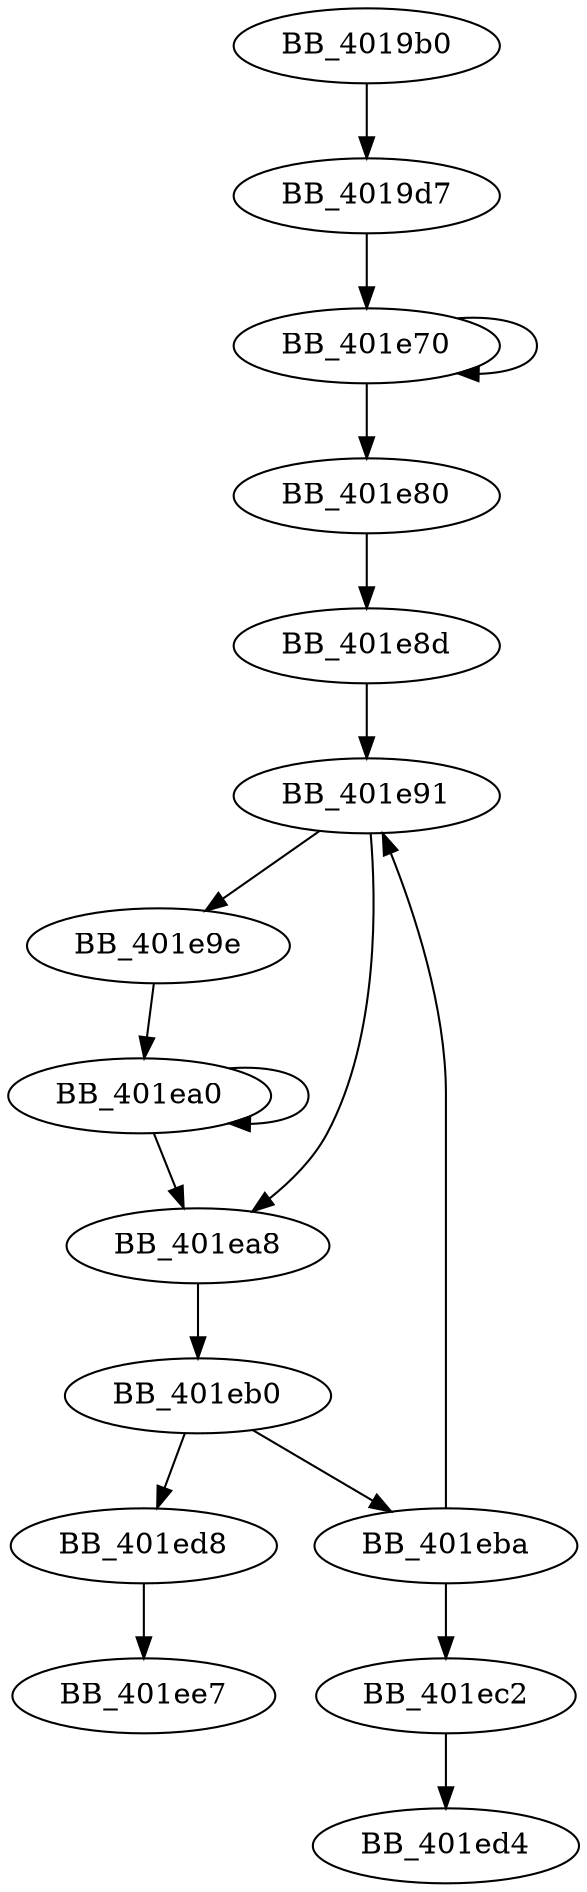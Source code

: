 DiGraph sub_4019B0{
BB_4019b0->BB_4019d7
BB_4019d7->BB_401e70
BB_401e70->BB_401e70
BB_401e70->BB_401e80
BB_401e80->BB_401e8d
BB_401e8d->BB_401e91
BB_401e91->BB_401e9e
BB_401e91->BB_401ea8
BB_401e9e->BB_401ea0
BB_401ea0->BB_401ea0
BB_401ea0->BB_401ea8
BB_401ea8->BB_401eb0
BB_401eb0->BB_401eba
BB_401eb0->BB_401ed8
BB_401eba->BB_401e91
BB_401eba->BB_401ec2
BB_401ec2->BB_401ed4
BB_401ed8->BB_401ee7
}
